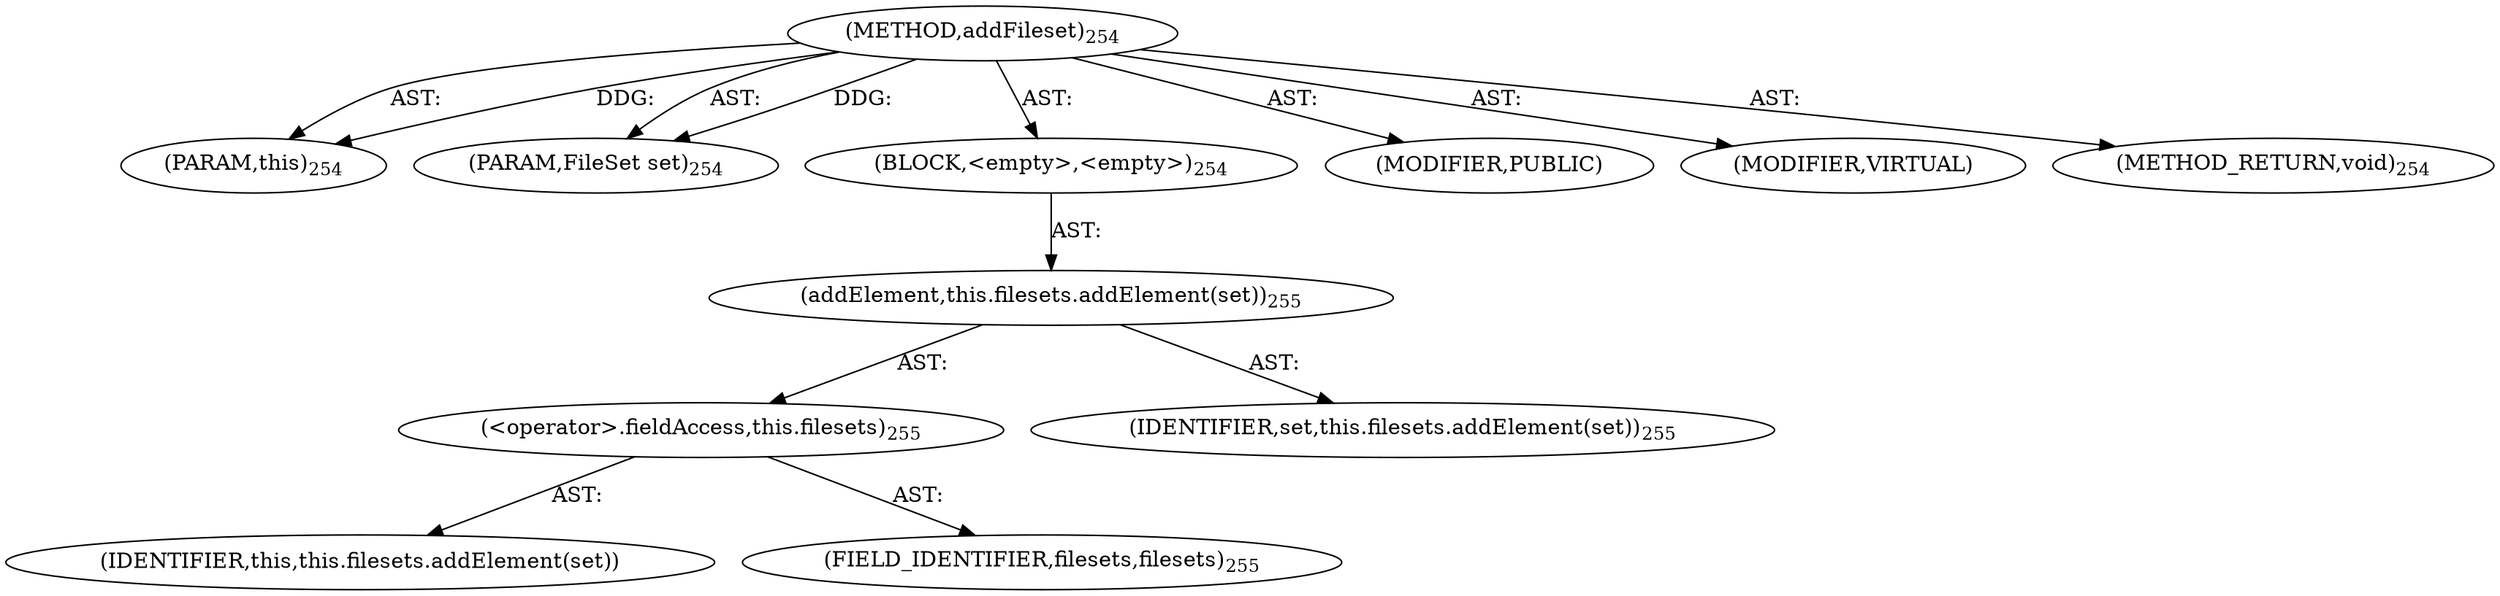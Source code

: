 digraph "addFileset" {  
"111669149706" [label = <(METHOD,addFileset)<SUB>254</SUB>> ]
"115964117017" [label = <(PARAM,this)<SUB>254</SUB>> ]
"115964117018" [label = <(PARAM,FileSet set)<SUB>254</SUB>> ]
"25769803786" [label = <(BLOCK,&lt;empty&gt;,&lt;empty&gt;)<SUB>254</SUB>> ]
"30064771092" [label = <(addElement,this.filesets.addElement(set))<SUB>255</SUB>> ]
"30064771093" [label = <(&lt;operator&gt;.fieldAccess,this.filesets)<SUB>255</SUB>> ]
"68719476778" [label = <(IDENTIFIER,this,this.filesets.addElement(set))> ]
"55834574858" [label = <(FIELD_IDENTIFIER,filesets,filesets)<SUB>255</SUB>> ]
"68719476779" [label = <(IDENTIFIER,set,this.filesets.addElement(set))<SUB>255</SUB>> ]
"133143986212" [label = <(MODIFIER,PUBLIC)> ]
"133143986213" [label = <(MODIFIER,VIRTUAL)> ]
"128849018890" [label = <(METHOD_RETURN,void)<SUB>254</SUB>> ]
  "111669149706" -> "115964117017"  [ label = "AST: "] 
  "111669149706" -> "115964117018"  [ label = "AST: "] 
  "111669149706" -> "25769803786"  [ label = "AST: "] 
  "111669149706" -> "133143986212"  [ label = "AST: "] 
  "111669149706" -> "133143986213"  [ label = "AST: "] 
  "111669149706" -> "128849018890"  [ label = "AST: "] 
  "25769803786" -> "30064771092"  [ label = "AST: "] 
  "30064771092" -> "30064771093"  [ label = "AST: "] 
  "30064771092" -> "68719476779"  [ label = "AST: "] 
  "30064771093" -> "68719476778"  [ label = "AST: "] 
  "30064771093" -> "55834574858"  [ label = "AST: "] 
  "111669149706" -> "115964117017"  [ label = "DDG: "] 
  "111669149706" -> "115964117018"  [ label = "DDG: "] 
}
